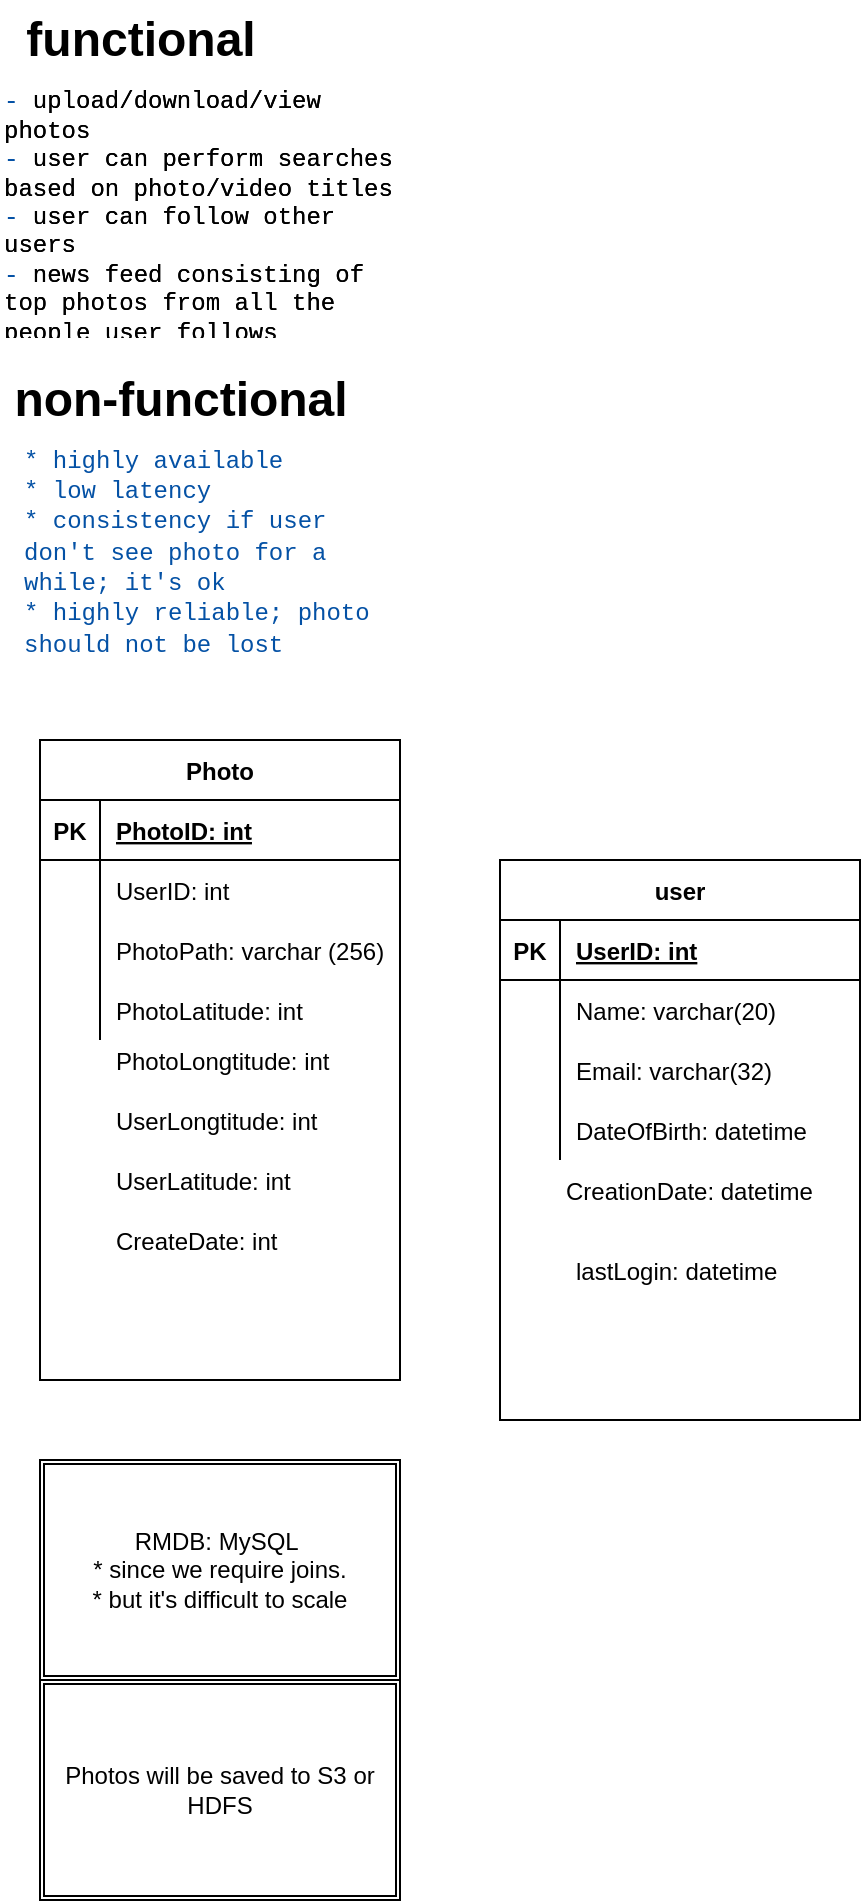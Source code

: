 <mxfile version="15.5.9" type="github">
  <diagram id="Jrz7ZLOsKkmHFo4bYg15" name="Page-1">
    <mxGraphModel dx="693" dy="1046" grid="1" gridSize="10" guides="1" tooltips="1" connect="1" arrows="1" fold="1" page="1" pageScale="1" pageWidth="850" pageHeight="1100" math="0" shadow="0">
      <root>
        <mxCell id="0" />
        <mxCell id="1" parent="0" />
        <mxCell id="BOotaOSmrDLAVklIm13Y-1" value="functional" style="text;strokeColor=none;fillColor=none;html=1;fontSize=24;fontStyle=1;verticalAlign=middle;align=center;" parent="1" vertex="1">
          <mxGeometry x="20" y="20" width="100" height="40" as="geometry" />
        </mxCell>
        <mxCell id="BOotaOSmrDLAVklIm13Y-2" value="&lt;span style=&quot;font-family: &amp;#34;menlo&amp;#34; , &amp;#34;monaco&amp;#34; , &amp;#34;courier new&amp;#34; , monospace ; color: rgb(4 , 81 , 165)&quot;&gt;-&lt;/span&gt;&lt;span style=&quot;font-family: &amp;#34;menlo&amp;#34; , &amp;#34;monaco&amp;#34; , &amp;#34;courier new&amp;#34; , monospace&quot;&gt; upload/download/view photos&lt;/span&gt;&lt;br&gt;&lt;div style=&quot;font-family: &amp;#34;menlo&amp;#34; , &amp;#34;monaco&amp;#34; , &amp;#34;courier new&amp;#34; , monospace&quot;&gt;&lt;span style=&quot;color: #0451a5&quot;&gt;-&lt;/span&gt; user can perform searches based on photo/video titles&lt;/div&gt;&lt;div style=&quot;font-family: &amp;#34;menlo&amp;#34; , &amp;#34;monaco&amp;#34; , &amp;#34;courier new&amp;#34; , monospace&quot;&gt;&lt;span style=&quot;color: #0451a5&quot;&gt;-&lt;/span&gt; user can follow other users&lt;/div&gt;&lt;div style=&quot;font-family: &amp;#34;menlo&amp;#34; , &amp;#34;monaco&amp;#34; , &amp;#34;courier new&amp;#34; , monospace&quot;&gt;&lt;span style=&quot;color: #0451a5&quot;&gt;-&lt;/span&gt; news feed consisting of top photos from all the people user follows&lt;/div&gt;" style="text;strokeColor=none;fillColor=none;html=1;whiteSpace=wrap;verticalAlign=middle;overflow=hidden;" parent="1" vertex="1">
          <mxGeometry y="60" width="200" height="130" as="geometry" />
        </mxCell>
        <mxCell id="BOotaOSmrDLAVklIm13Y-3" value="non-functional" style="text;strokeColor=none;fillColor=none;html=1;fontSize=24;fontStyle=1;verticalAlign=middle;align=center;" parent="1" vertex="1">
          <mxGeometry x="40" y="200" width="100" height="40" as="geometry" />
        </mxCell>
        <mxCell id="BOotaOSmrDLAVklIm13Y-5" value="&lt;span style=&quot;font-family: &amp;#34;menlo&amp;#34; , &amp;#34;monaco&amp;#34; , &amp;#34;courier new&amp;#34; , monospace ; color: rgb(4 , 81 , 165)&quot;&gt;-&lt;/span&gt;&lt;span style=&quot;font-family: &amp;#34;menlo&amp;#34; , &amp;#34;monaco&amp;#34; , &amp;#34;courier new&amp;#34; , monospace&quot;&gt; upload/download/view photos&lt;/span&gt;&lt;br&gt;&lt;div style=&quot;font-family: &amp;#34;menlo&amp;#34; , &amp;#34;monaco&amp;#34; , &amp;#34;courier new&amp;#34; , monospace&quot;&gt;&lt;span style=&quot;color: #0451a5&quot;&gt;-&lt;/span&gt; user can perform searches based on photo/video titles&lt;/div&gt;&lt;div style=&quot;font-family: &amp;#34;menlo&amp;#34; , &amp;#34;monaco&amp;#34; , &amp;#34;courier new&amp;#34; , monospace&quot;&gt;&lt;span style=&quot;color: #0451a5&quot;&gt;-&lt;/span&gt; user can follow other users&lt;/div&gt;&lt;div style=&quot;font-family: &amp;#34;menlo&amp;#34; , &amp;#34;monaco&amp;#34; , &amp;#34;courier new&amp;#34; , monospace&quot;&gt;&lt;span style=&quot;color: #0451a5&quot;&gt;-&lt;/span&gt; news feed consisting of top photos from all the people user follows&lt;/div&gt;" style="text;strokeColor=none;fillColor=none;html=1;whiteSpace=wrap;verticalAlign=middle;overflow=hidden;" parent="1" vertex="1">
          <mxGeometry y="60" width="200" height="130" as="geometry" />
        </mxCell>
        <mxCell id="BOotaOSmrDLAVklIm13Y-6" value="&lt;font color=&quot;#0451a5&quot; face=&quot;menlo, monaco, courier new, monospace&quot;&gt;* highly available&lt;br&gt;* low latency&lt;br&gt;* consistency if user don&#39;t see photo for a while; it&#39;s ok&lt;br&gt;* highly reliable; photo should not be lost&lt;br&gt;&lt;/font&gt;" style="text;strokeColor=none;fillColor=none;html=1;whiteSpace=wrap;verticalAlign=middle;overflow=hidden;" parent="1" vertex="1">
          <mxGeometry x="10" y="240" width="190" height="110" as="geometry" />
        </mxCell>
        <mxCell id="pdLOpovIGUewlG8JMeMx-1" value="Photo" style="shape=table;startSize=30;container=1;collapsible=1;childLayout=tableLayout;fixedRows=1;rowLines=0;fontStyle=1;align=center;resizeLast=1;" vertex="1" parent="1">
          <mxGeometry x="20" y="390" width="180" height="320" as="geometry" />
        </mxCell>
        <mxCell id="pdLOpovIGUewlG8JMeMx-2" value="" style="shape=partialRectangle;collapsible=0;dropTarget=0;pointerEvents=0;fillColor=none;top=0;left=0;bottom=1;right=0;points=[[0,0.5],[1,0.5]];portConstraint=eastwest;" vertex="1" parent="pdLOpovIGUewlG8JMeMx-1">
          <mxGeometry y="30" width="180" height="30" as="geometry" />
        </mxCell>
        <mxCell id="pdLOpovIGUewlG8JMeMx-3" value="PK" style="shape=partialRectangle;connectable=0;fillColor=none;top=0;left=0;bottom=0;right=0;fontStyle=1;overflow=hidden;" vertex="1" parent="pdLOpovIGUewlG8JMeMx-2">
          <mxGeometry width="30" height="30" as="geometry">
            <mxRectangle width="30" height="30" as="alternateBounds" />
          </mxGeometry>
        </mxCell>
        <mxCell id="pdLOpovIGUewlG8JMeMx-4" value="PhotoID: int" style="shape=partialRectangle;connectable=0;fillColor=none;top=0;left=0;bottom=0;right=0;align=left;spacingLeft=6;fontStyle=5;overflow=hidden;" vertex="1" parent="pdLOpovIGUewlG8JMeMx-2">
          <mxGeometry x="30" width="150" height="30" as="geometry">
            <mxRectangle width="150" height="30" as="alternateBounds" />
          </mxGeometry>
        </mxCell>
        <mxCell id="pdLOpovIGUewlG8JMeMx-5" value="" style="shape=partialRectangle;collapsible=0;dropTarget=0;pointerEvents=0;fillColor=none;top=0;left=0;bottom=0;right=0;points=[[0,0.5],[1,0.5]];portConstraint=eastwest;" vertex="1" parent="pdLOpovIGUewlG8JMeMx-1">
          <mxGeometry y="60" width="180" height="30" as="geometry" />
        </mxCell>
        <mxCell id="pdLOpovIGUewlG8JMeMx-6" value="" style="shape=partialRectangle;connectable=0;fillColor=none;top=0;left=0;bottom=0;right=0;editable=1;overflow=hidden;" vertex="1" parent="pdLOpovIGUewlG8JMeMx-5">
          <mxGeometry width="30" height="30" as="geometry">
            <mxRectangle width="30" height="30" as="alternateBounds" />
          </mxGeometry>
        </mxCell>
        <mxCell id="pdLOpovIGUewlG8JMeMx-7" value="UserID: int" style="shape=partialRectangle;connectable=0;fillColor=none;top=0;left=0;bottom=0;right=0;align=left;spacingLeft=6;overflow=hidden;" vertex="1" parent="pdLOpovIGUewlG8JMeMx-5">
          <mxGeometry x="30" width="150" height="30" as="geometry">
            <mxRectangle width="150" height="30" as="alternateBounds" />
          </mxGeometry>
        </mxCell>
        <mxCell id="pdLOpovIGUewlG8JMeMx-8" value="" style="shape=partialRectangle;collapsible=0;dropTarget=0;pointerEvents=0;fillColor=none;top=0;left=0;bottom=0;right=0;points=[[0,0.5],[1,0.5]];portConstraint=eastwest;" vertex="1" parent="pdLOpovIGUewlG8JMeMx-1">
          <mxGeometry y="90" width="180" height="30" as="geometry" />
        </mxCell>
        <mxCell id="pdLOpovIGUewlG8JMeMx-9" value="" style="shape=partialRectangle;connectable=0;fillColor=none;top=0;left=0;bottom=0;right=0;editable=1;overflow=hidden;" vertex="1" parent="pdLOpovIGUewlG8JMeMx-8">
          <mxGeometry width="30" height="30" as="geometry">
            <mxRectangle width="30" height="30" as="alternateBounds" />
          </mxGeometry>
        </mxCell>
        <mxCell id="pdLOpovIGUewlG8JMeMx-10" value="PhotoPath: varchar (256)" style="shape=partialRectangle;connectable=0;fillColor=none;top=0;left=0;bottom=0;right=0;align=left;spacingLeft=6;overflow=hidden;" vertex="1" parent="pdLOpovIGUewlG8JMeMx-8">
          <mxGeometry x="30" width="150" height="30" as="geometry">
            <mxRectangle width="150" height="30" as="alternateBounds" />
          </mxGeometry>
        </mxCell>
        <mxCell id="pdLOpovIGUewlG8JMeMx-11" value="" style="shape=partialRectangle;collapsible=0;dropTarget=0;pointerEvents=0;fillColor=none;top=0;left=0;bottom=0;right=0;points=[[0,0.5],[1,0.5]];portConstraint=eastwest;" vertex="1" parent="pdLOpovIGUewlG8JMeMx-1">
          <mxGeometry y="120" width="180" height="30" as="geometry" />
        </mxCell>
        <mxCell id="pdLOpovIGUewlG8JMeMx-12" value="" style="shape=partialRectangle;connectable=0;fillColor=none;top=0;left=0;bottom=0;right=0;editable=1;overflow=hidden;" vertex="1" parent="pdLOpovIGUewlG8JMeMx-11">
          <mxGeometry width="30" height="30" as="geometry">
            <mxRectangle width="30" height="30" as="alternateBounds" />
          </mxGeometry>
        </mxCell>
        <mxCell id="pdLOpovIGUewlG8JMeMx-13" value="PhotoLatitude: int " style="shape=partialRectangle;connectable=0;fillColor=none;top=0;left=0;bottom=0;right=0;align=left;spacingLeft=6;overflow=hidden;" vertex="1" parent="pdLOpovIGUewlG8JMeMx-11">
          <mxGeometry x="30" width="150" height="30" as="geometry">
            <mxRectangle width="150" height="30" as="alternateBounds" />
          </mxGeometry>
        </mxCell>
        <mxCell id="pdLOpovIGUewlG8JMeMx-14" value="" style="shape=partialRectangle;collapsible=0;dropTarget=0;pointerEvents=0;fillColor=none;top=0;left=0;bottom=0;right=0;points=[[0,0.5],[1,0.5]];portConstraint=eastwest;" vertex="1" parent="1">
          <mxGeometry x="20" y="535" width="180" height="30" as="geometry" />
        </mxCell>
        <mxCell id="pdLOpovIGUewlG8JMeMx-15" value="" style="shape=partialRectangle;connectable=0;fillColor=none;top=0;left=0;bottom=0;right=0;editable=1;overflow=hidden;" vertex="1" parent="pdLOpovIGUewlG8JMeMx-14">
          <mxGeometry width="30" height="30" as="geometry">
            <mxRectangle width="30" height="30" as="alternateBounds" />
          </mxGeometry>
        </mxCell>
        <mxCell id="pdLOpovIGUewlG8JMeMx-16" value="PhotoLongtitude: int " style="shape=partialRectangle;connectable=0;fillColor=none;top=0;left=0;bottom=0;right=0;align=left;spacingLeft=6;overflow=hidden;" vertex="1" parent="pdLOpovIGUewlG8JMeMx-14">
          <mxGeometry x="30" width="150" height="30" as="geometry">
            <mxRectangle width="150" height="30" as="alternateBounds" />
          </mxGeometry>
        </mxCell>
        <mxCell id="pdLOpovIGUewlG8JMeMx-17" value="UserLongtitude: int " style="shape=partialRectangle;connectable=0;fillColor=none;top=0;left=0;bottom=0;right=0;align=left;spacingLeft=6;overflow=hidden;" vertex="1" parent="1">
          <mxGeometry x="50" y="565" width="150" height="30" as="geometry">
            <mxRectangle width="150" height="30" as="alternateBounds" />
          </mxGeometry>
        </mxCell>
        <mxCell id="pdLOpovIGUewlG8JMeMx-20" value="UserLatitude: int " style="shape=partialRectangle;connectable=0;fillColor=none;top=0;left=0;bottom=0;right=0;align=left;spacingLeft=6;overflow=hidden;" vertex="1" parent="1">
          <mxGeometry x="50" y="595" width="150" height="30" as="geometry">
            <mxRectangle width="150" height="30" as="alternateBounds" />
          </mxGeometry>
        </mxCell>
        <mxCell id="pdLOpovIGUewlG8JMeMx-21" value="CreateDate: int " style="shape=partialRectangle;connectable=0;fillColor=none;top=0;left=0;bottom=0;right=0;align=left;spacingLeft=6;overflow=hidden;" vertex="1" parent="1">
          <mxGeometry x="50" y="625" width="150" height="30" as="geometry">
            <mxRectangle width="150" height="30" as="alternateBounds" />
          </mxGeometry>
        </mxCell>
        <mxCell id="pdLOpovIGUewlG8JMeMx-22" value="user" style="shape=table;startSize=30;container=1;collapsible=1;childLayout=tableLayout;fixedRows=1;rowLines=0;fontStyle=1;align=center;resizeLast=1;" vertex="1" parent="1">
          <mxGeometry x="250" y="450" width="180" height="280" as="geometry" />
        </mxCell>
        <mxCell id="pdLOpovIGUewlG8JMeMx-23" value="" style="shape=partialRectangle;collapsible=0;dropTarget=0;pointerEvents=0;fillColor=none;top=0;left=0;bottom=1;right=0;points=[[0,0.5],[1,0.5]];portConstraint=eastwest;" vertex="1" parent="pdLOpovIGUewlG8JMeMx-22">
          <mxGeometry y="30" width="180" height="30" as="geometry" />
        </mxCell>
        <mxCell id="pdLOpovIGUewlG8JMeMx-24" value="PK" style="shape=partialRectangle;connectable=0;fillColor=none;top=0;left=0;bottom=0;right=0;fontStyle=1;overflow=hidden;" vertex="1" parent="pdLOpovIGUewlG8JMeMx-23">
          <mxGeometry width="30" height="30" as="geometry">
            <mxRectangle width="30" height="30" as="alternateBounds" />
          </mxGeometry>
        </mxCell>
        <mxCell id="pdLOpovIGUewlG8JMeMx-25" value="UserID: int" style="shape=partialRectangle;connectable=0;fillColor=none;top=0;left=0;bottom=0;right=0;align=left;spacingLeft=6;fontStyle=5;overflow=hidden;" vertex="1" parent="pdLOpovIGUewlG8JMeMx-23">
          <mxGeometry x="30" width="150" height="30" as="geometry">
            <mxRectangle width="150" height="30" as="alternateBounds" />
          </mxGeometry>
        </mxCell>
        <mxCell id="pdLOpovIGUewlG8JMeMx-26" value="" style="shape=partialRectangle;collapsible=0;dropTarget=0;pointerEvents=0;fillColor=none;top=0;left=0;bottom=0;right=0;points=[[0,0.5],[1,0.5]];portConstraint=eastwest;" vertex="1" parent="pdLOpovIGUewlG8JMeMx-22">
          <mxGeometry y="60" width="180" height="30" as="geometry" />
        </mxCell>
        <mxCell id="pdLOpovIGUewlG8JMeMx-27" value="" style="shape=partialRectangle;connectable=0;fillColor=none;top=0;left=0;bottom=0;right=0;editable=1;overflow=hidden;" vertex="1" parent="pdLOpovIGUewlG8JMeMx-26">
          <mxGeometry width="30" height="30" as="geometry">
            <mxRectangle width="30" height="30" as="alternateBounds" />
          </mxGeometry>
        </mxCell>
        <mxCell id="pdLOpovIGUewlG8JMeMx-28" value="Name: varchar(20)    " style="shape=partialRectangle;connectable=0;fillColor=none;top=0;left=0;bottom=0;right=0;align=left;spacingLeft=6;overflow=hidden;" vertex="1" parent="pdLOpovIGUewlG8JMeMx-26">
          <mxGeometry x="30" width="150" height="30" as="geometry">
            <mxRectangle width="150" height="30" as="alternateBounds" />
          </mxGeometry>
        </mxCell>
        <mxCell id="pdLOpovIGUewlG8JMeMx-29" value="" style="shape=partialRectangle;collapsible=0;dropTarget=0;pointerEvents=0;fillColor=none;top=0;left=0;bottom=0;right=0;points=[[0,0.5],[1,0.5]];portConstraint=eastwest;" vertex="1" parent="pdLOpovIGUewlG8JMeMx-22">
          <mxGeometry y="90" width="180" height="30" as="geometry" />
        </mxCell>
        <mxCell id="pdLOpovIGUewlG8JMeMx-30" value="" style="shape=partialRectangle;connectable=0;fillColor=none;top=0;left=0;bottom=0;right=0;editable=1;overflow=hidden;" vertex="1" parent="pdLOpovIGUewlG8JMeMx-29">
          <mxGeometry width="30" height="30" as="geometry">
            <mxRectangle width="30" height="30" as="alternateBounds" />
          </mxGeometry>
        </mxCell>
        <mxCell id="pdLOpovIGUewlG8JMeMx-31" value="Email: varchar(32)" style="shape=partialRectangle;connectable=0;fillColor=none;top=0;left=0;bottom=0;right=0;align=left;spacingLeft=6;overflow=hidden;" vertex="1" parent="pdLOpovIGUewlG8JMeMx-29">
          <mxGeometry x="30" width="150" height="30" as="geometry">
            <mxRectangle width="150" height="30" as="alternateBounds" />
          </mxGeometry>
        </mxCell>
        <mxCell id="pdLOpovIGUewlG8JMeMx-32" value="" style="shape=partialRectangle;collapsible=0;dropTarget=0;pointerEvents=0;fillColor=none;top=0;left=0;bottom=0;right=0;points=[[0,0.5],[1,0.5]];portConstraint=eastwest;" vertex="1" parent="pdLOpovIGUewlG8JMeMx-22">
          <mxGeometry y="120" width="180" height="30" as="geometry" />
        </mxCell>
        <mxCell id="pdLOpovIGUewlG8JMeMx-33" value="" style="shape=partialRectangle;connectable=0;fillColor=none;top=0;left=0;bottom=0;right=0;editable=1;overflow=hidden;" vertex="1" parent="pdLOpovIGUewlG8JMeMx-32">
          <mxGeometry width="30" height="30" as="geometry">
            <mxRectangle width="30" height="30" as="alternateBounds" />
          </mxGeometry>
        </mxCell>
        <mxCell id="pdLOpovIGUewlG8JMeMx-34" value="DateOfBirth: datetime" style="shape=partialRectangle;connectable=0;fillColor=none;top=0;left=0;bottom=0;right=0;align=left;spacingLeft=6;overflow=hidden;" vertex="1" parent="pdLOpovIGUewlG8JMeMx-32">
          <mxGeometry x="30" width="150" height="30" as="geometry">
            <mxRectangle width="150" height="30" as="alternateBounds" />
          </mxGeometry>
        </mxCell>
        <mxCell id="pdLOpovIGUewlG8JMeMx-35" value="CreationDate: datetime" style="shape=partialRectangle;connectable=0;fillColor=none;top=0;left=0;bottom=0;right=0;align=left;spacingLeft=6;overflow=hidden;" vertex="1" parent="1">
          <mxGeometry x="275" y="600" width="150" height="30" as="geometry">
            <mxRectangle width="150" height="30" as="alternateBounds" />
          </mxGeometry>
        </mxCell>
        <mxCell id="pdLOpovIGUewlG8JMeMx-36" value="lastLogin: datetime" style="shape=partialRectangle;connectable=0;fillColor=none;top=0;left=0;bottom=0;right=0;align=left;spacingLeft=6;overflow=hidden;" vertex="1" parent="1">
          <mxGeometry x="280" y="640" width="150" height="30" as="geometry">
            <mxRectangle width="150" height="30" as="alternateBounds" />
          </mxGeometry>
        </mxCell>
        <mxCell id="pdLOpovIGUewlG8JMeMx-38" value="RMDB: MySQL&amp;nbsp;&lt;br&gt;* since we require joins.&lt;br&gt;* but it&#39;s difficult to scale&lt;br&gt;" style="shape=ext;double=1;rounded=0;whiteSpace=wrap;html=1;" vertex="1" parent="1">
          <mxGeometry x="20" y="750" width="180" height="110" as="geometry" />
        </mxCell>
        <mxCell id="pdLOpovIGUewlG8JMeMx-39" value="Photos will be saved to S3 or HDFS" style="shape=ext;double=1;rounded=0;whiteSpace=wrap;html=1;" vertex="1" parent="1">
          <mxGeometry x="20" y="860" width="180" height="110" as="geometry" />
        </mxCell>
      </root>
    </mxGraphModel>
  </diagram>
</mxfile>
